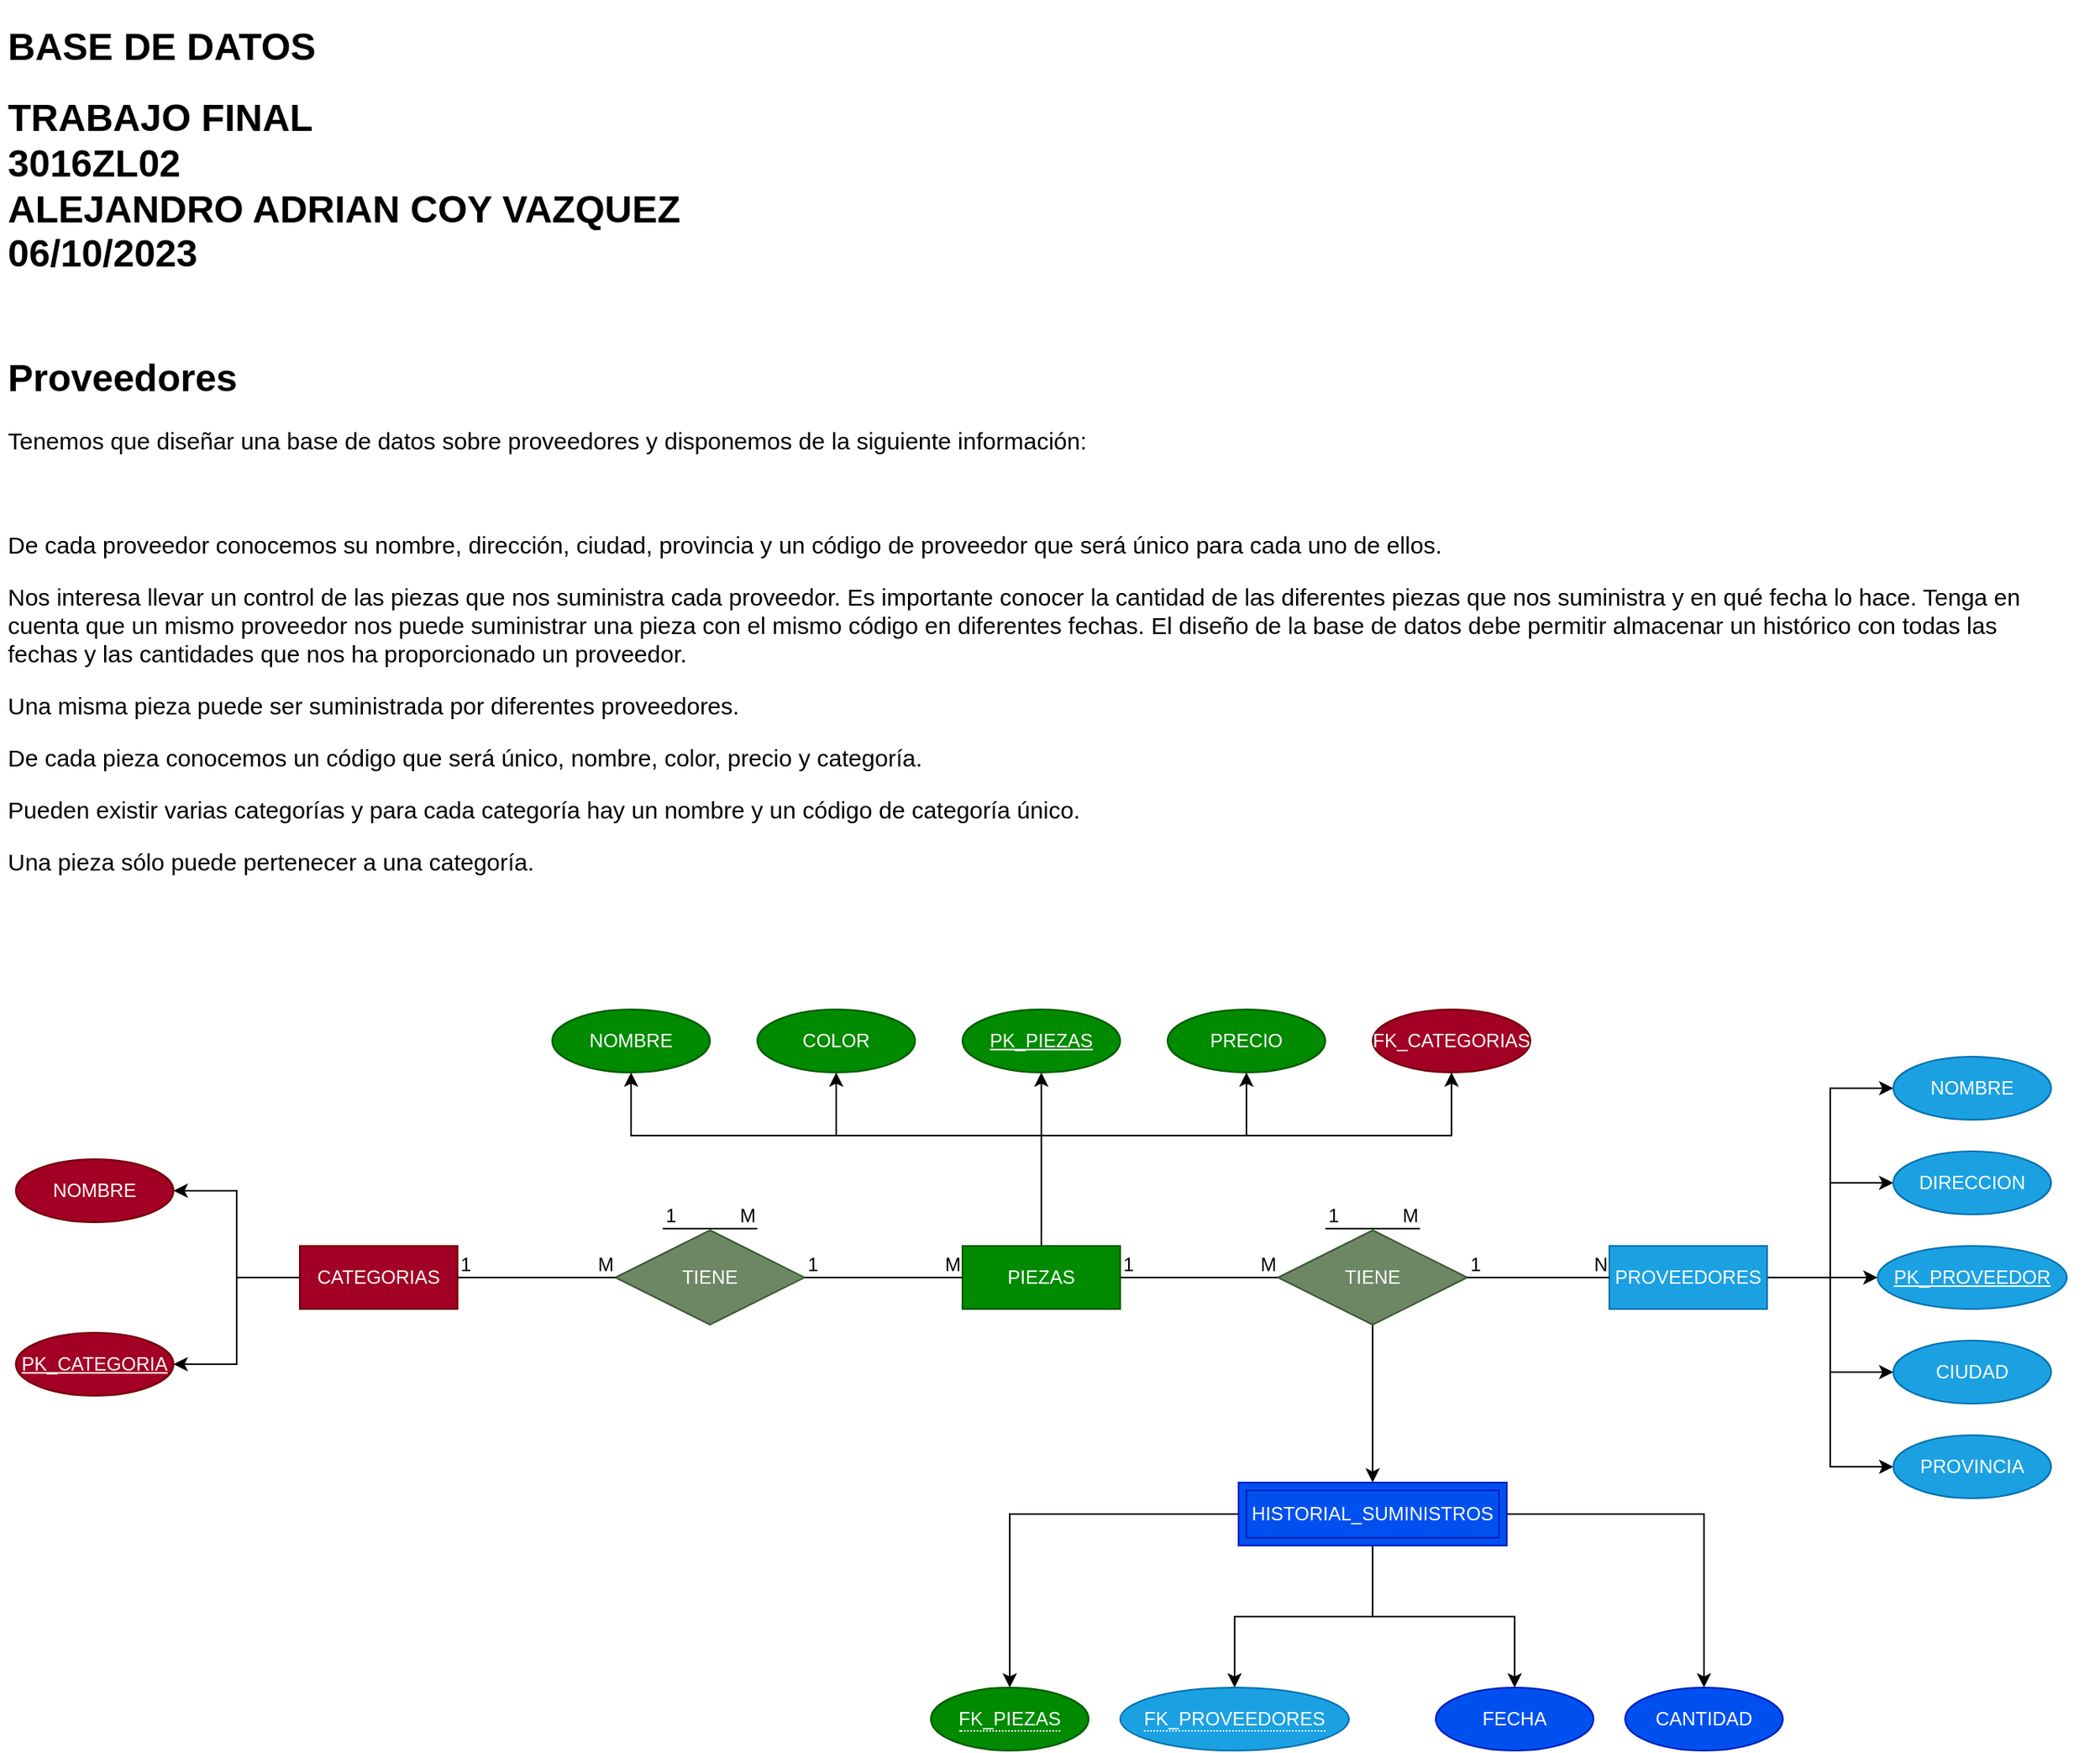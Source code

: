 <mxfile version="22.0.4" type="device">
  <diagram id="PkoqC_BIAvureQsewSMn" name="Página-1">
    <mxGraphModel dx="1002" dy="569" grid="1" gridSize="10" guides="1" tooltips="1" connect="1" arrows="1" fold="1" page="1" pageScale="1" pageWidth="1400" pageHeight="1200" math="0" shadow="0">
      <root>
        <mxCell id="0" />
        <mxCell id="1" parent="0" />
        <mxCell id="NI3Vp7iBlYa6fl24TtDH-1" value="&lt;h1&gt;Proveedores&lt;/h1&gt;&lt;p style=&quot;font-size: 15px;&quot;&gt;&lt;font style=&quot;font-size: 15px;&quot;&gt;&lt;span style=&quot;background-color: initial;&quot;&gt;Tenemos que diseñar una base de datos sobre proveedores y disponemos de la siguiente información:&amp;nbsp;&lt;/span&gt;&lt;br&gt;&lt;/font&gt;&lt;/p&gt;&lt;p style=&quot;font-size: 15px;&quot;&gt;&lt;font style=&quot;font-size: 15px;&quot;&gt;&lt;br&gt;&lt;/font&gt;&lt;/p&gt;&lt;p style=&quot;font-size: 15px;&quot;&gt;&lt;font style=&quot;font-size: 15px;&quot;&gt;De cada proveedor conocemos su nombre, dirección, ciudad, provincia y un código de proveedor que será único para cada uno de ellos.&lt;/font&gt;&lt;/p&gt;&lt;p style=&quot;font-size: 15px;&quot;&gt;&lt;font style=&quot;font-size: 15px;&quot;&gt;Nos interesa llevar un control de las piezas que nos suministra cada proveedor. Es importante conocer la cantidad de las diferentes piezas que nos suministra y en qué fecha lo hace. Tenga en cuenta que un mismo proveedor nos puede suministrar una pieza con el mismo código en diferentes fechas. El diseño de la base de datos debe permitir almacenar un histórico con todas las fechas y las cantidades que nos ha proporcionado un proveedor.&lt;/font&gt;&lt;/p&gt;&lt;p style=&quot;font-size: 15px;&quot;&gt;&lt;font style=&quot;font-size: 15px;&quot;&gt;Una misma pieza puede ser suministrada por diferentes proveedores.&lt;/font&gt;&lt;/p&gt;&lt;p style=&quot;font-size: 15px;&quot;&gt;&lt;font style=&quot;font-size: 15px;&quot;&gt;De cada pieza conocemos un código que será único, nombre, color, precio y categoría.&lt;/font&gt;&lt;/p&gt;&lt;p style=&quot;font-size: 15px;&quot;&gt;&lt;font style=&quot;font-size: 15px;&quot;&gt;Pueden existir varias categorías y para cada categoría hay un nombre y un código de categoría único.&lt;/font&gt;&lt;/p&gt;&lt;p style=&quot;font-size: 15px;&quot;&gt;&lt;font style=&quot;font-size: 15px;&quot;&gt;Una pieza sólo puede pertenecer a una categoría.&lt;/font&gt;&lt;/p&gt;" style="text;html=1;strokeColor=none;fillColor=none;spacing=5;spacingTop=-20;whiteSpace=wrap;overflow=hidden;rounded=0;" parent="1" vertex="1">
          <mxGeometry x="40" y="230" width="1300" height="360" as="geometry" />
        </mxCell>
        <mxCell id="NI3Vp7iBlYa6fl24TtDH-44" style="edgeStyle=orthogonalEdgeStyle;rounded=0;orthogonalLoop=1;jettySize=auto;html=1;entryX=0;entryY=0.5;entryDx=0;entryDy=0;" parent="1" source="NI3Vp7iBlYa6fl24TtDH-2" target="NI3Vp7iBlYa6fl24TtDH-42" edge="1">
          <mxGeometry relative="1" as="geometry" />
        </mxCell>
        <mxCell id="NI3Vp7iBlYa6fl24TtDH-45" style="edgeStyle=orthogonalEdgeStyle;rounded=0;orthogonalLoop=1;jettySize=auto;html=1;entryX=0;entryY=0.5;entryDx=0;entryDy=0;" parent="1" source="NI3Vp7iBlYa6fl24TtDH-2" target="NI3Vp7iBlYa6fl24TtDH-40" edge="1">
          <mxGeometry relative="1" as="geometry" />
        </mxCell>
        <mxCell id="NI3Vp7iBlYa6fl24TtDH-46" style="edgeStyle=orthogonalEdgeStyle;rounded=0;orthogonalLoop=1;jettySize=auto;html=1;entryX=0;entryY=0.5;entryDx=0;entryDy=0;" parent="1" source="NI3Vp7iBlYa6fl24TtDH-2" target="NI3Vp7iBlYa6fl24TtDH-43" edge="1">
          <mxGeometry relative="1" as="geometry" />
        </mxCell>
        <mxCell id="NI3Vp7iBlYa6fl24TtDH-47" style="edgeStyle=orthogonalEdgeStyle;rounded=0;orthogonalLoop=1;jettySize=auto;html=1;entryX=0;entryY=0.5;entryDx=0;entryDy=0;" parent="1" source="NI3Vp7iBlYa6fl24TtDH-2" target="NI3Vp7iBlYa6fl24TtDH-39" edge="1">
          <mxGeometry relative="1" as="geometry" />
        </mxCell>
        <mxCell id="NI3Vp7iBlYa6fl24TtDH-48" style="edgeStyle=orthogonalEdgeStyle;rounded=0;orthogonalLoop=1;jettySize=auto;html=1;entryX=0;entryY=0.5;entryDx=0;entryDy=0;" parent="1" source="NI3Vp7iBlYa6fl24TtDH-2" target="NI3Vp7iBlYa6fl24TtDH-38" edge="1">
          <mxGeometry relative="1" as="geometry" />
        </mxCell>
        <mxCell id="NI3Vp7iBlYa6fl24TtDH-2" value="PROVEEDORES" style="whiteSpace=wrap;html=1;align=center;fillColor=#1ba1e2;fontColor=#ffffff;strokeColor=#006EAF;" parent="1" vertex="1">
          <mxGeometry x="1060" y="800" width="100" height="40" as="geometry" />
        </mxCell>
        <mxCell id="NI3Vp7iBlYa6fl24TtDH-66" style="edgeStyle=orthogonalEdgeStyle;rounded=0;orthogonalLoop=1;jettySize=auto;html=1;entryX=0.5;entryY=1;entryDx=0;entryDy=0;" parent="1" source="NI3Vp7iBlYa6fl24TtDH-3" target="NI3Vp7iBlYa6fl24TtDH-57" edge="1">
          <mxGeometry relative="1" as="geometry" />
        </mxCell>
        <mxCell id="NI3Vp7iBlYa6fl24TtDH-68" style="edgeStyle=orthogonalEdgeStyle;rounded=0;orthogonalLoop=1;jettySize=auto;html=1;entryX=0.5;entryY=1;entryDx=0;entryDy=0;" parent="1" source="NI3Vp7iBlYa6fl24TtDH-3" target="NI3Vp7iBlYa6fl24TtDH-63" edge="1">
          <mxGeometry relative="1" as="geometry">
            <mxPoint x="670" y="570" as="targetPoint" />
            <Array as="points">
              <mxPoint x="700" y="730" />
              <mxPoint x="440" y="730" />
            </Array>
          </mxGeometry>
        </mxCell>
        <mxCell id="NI3Vp7iBlYa6fl24TtDH-69" style="edgeStyle=orthogonalEdgeStyle;rounded=0;orthogonalLoop=1;jettySize=auto;html=1;entryX=0.5;entryY=1;entryDx=0;entryDy=0;" parent="1" source="NI3Vp7iBlYa6fl24TtDH-3" target="NI3Vp7iBlYa6fl24TtDH-62" edge="1">
          <mxGeometry relative="1" as="geometry">
            <Array as="points">
              <mxPoint x="700" y="730" />
              <mxPoint x="570" y="730" />
            </Array>
          </mxGeometry>
        </mxCell>
        <mxCell id="NI3Vp7iBlYa6fl24TtDH-70" style="edgeStyle=orthogonalEdgeStyle;rounded=0;orthogonalLoop=1;jettySize=auto;html=1;entryX=0.5;entryY=1;entryDx=0;entryDy=0;" parent="1" source="NI3Vp7iBlYa6fl24TtDH-3" target="NI3Vp7iBlYa6fl24TtDH-60" edge="1">
          <mxGeometry relative="1" as="geometry">
            <Array as="points">
              <mxPoint x="700" y="730" />
              <mxPoint x="830" y="730" />
            </Array>
          </mxGeometry>
        </mxCell>
        <mxCell id="NI3Vp7iBlYa6fl24TtDH-71" style="edgeStyle=orthogonalEdgeStyle;rounded=0;orthogonalLoop=1;jettySize=auto;html=1;entryX=0.5;entryY=1;entryDx=0;entryDy=0;" parent="1" source="NI3Vp7iBlYa6fl24TtDH-3" target="NI3Vp7iBlYa6fl24TtDH-61" edge="1">
          <mxGeometry relative="1" as="geometry">
            <Array as="points">
              <mxPoint x="700" y="730" />
              <mxPoint x="960" y="730" />
            </Array>
          </mxGeometry>
        </mxCell>
        <mxCell id="NI3Vp7iBlYa6fl24TtDH-3" value="PIEZAS" style="whiteSpace=wrap;html=1;align=center;fillColor=#008a00;fontColor=#ffffff;strokeColor=#005700;" parent="1" vertex="1">
          <mxGeometry x="650" y="800" width="100" height="40" as="geometry" />
        </mxCell>
        <mxCell id="NI3Vp7iBlYa6fl24TtDH-75" style="edgeStyle=orthogonalEdgeStyle;rounded=0;orthogonalLoop=1;jettySize=auto;html=1;entryX=1;entryY=0.5;entryDx=0;entryDy=0;" parent="1" source="NI3Vp7iBlYa6fl24TtDH-4" target="NI3Vp7iBlYa6fl24TtDH-74" edge="1">
          <mxGeometry relative="1" as="geometry" />
        </mxCell>
        <mxCell id="NI3Vp7iBlYa6fl24TtDH-76" style="edgeStyle=orthogonalEdgeStyle;rounded=0;orthogonalLoop=1;jettySize=auto;html=1;entryX=1;entryY=0.5;entryDx=0;entryDy=0;" parent="1" source="NI3Vp7iBlYa6fl24TtDH-4" target="NI3Vp7iBlYa6fl24TtDH-73" edge="1">
          <mxGeometry relative="1" as="geometry" />
        </mxCell>
        <mxCell id="NI3Vp7iBlYa6fl24TtDH-4" value="CATEGORIAS" style="whiteSpace=wrap;html=1;align=center;fillColor=#a20025;fontColor=#ffffff;strokeColor=#6F0000;" parent="1" vertex="1">
          <mxGeometry x="230" y="800" width="100" height="40" as="geometry" />
        </mxCell>
        <mxCell id="NI3Vp7iBlYa6fl24TtDH-6" value="TIENE" style="shape=rhombus;perimeter=rhombusPerimeter;whiteSpace=wrap;html=1;align=center;fillColor=#6d8764;fontColor=#ffffff;strokeColor=#3A5431;" parent="1" vertex="1">
          <mxGeometry x="430" y="790" width="120" height="60" as="geometry" />
        </mxCell>
        <mxCell id="NI3Vp7iBlYa6fl24TtDH-37" style="edgeStyle=orthogonalEdgeStyle;rounded=0;orthogonalLoop=1;jettySize=auto;html=1;entryX=0.5;entryY=0;entryDx=0;entryDy=0;" parent="1" source="NI3Vp7iBlYa6fl24TtDH-7" target="NI3Vp7iBlYa6fl24TtDH-36" edge="1">
          <mxGeometry relative="1" as="geometry" />
        </mxCell>
        <mxCell id="NI3Vp7iBlYa6fl24TtDH-7" value="TIENE" style="shape=rhombus;perimeter=rhombusPerimeter;whiteSpace=wrap;html=1;align=center;fillColor=#6d8764;fontColor=#ffffff;strokeColor=#3A5431;" parent="1" vertex="1">
          <mxGeometry x="850" y="790" width="120" height="60" as="geometry" />
        </mxCell>
        <mxCell id="NI3Vp7iBlYa6fl24TtDH-17" value="" style="endArrow=none;html=1;rounded=0;" parent="1" edge="1">
          <mxGeometry relative="1" as="geometry">
            <mxPoint x="460" y="789" as="sourcePoint" />
            <mxPoint x="520" y="789" as="targetPoint" />
          </mxGeometry>
        </mxCell>
        <mxCell id="NI3Vp7iBlYa6fl24TtDH-18" value="1" style="resizable=0;html=1;whiteSpace=wrap;align=left;verticalAlign=bottom;" parent="NI3Vp7iBlYa6fl24TtDH-17" connectable="0" vertex="1">
          <mxGeometry x="-1" relative="1" as="geometry" />
        </mxCell>
        <mxCell id="NI3Vp7iBlYa6fl24TtDH-19" value="M" style="resizable=0;html=1;whiteSpace=wrap;align=right;verticalAlign=bottom;" parent="NI3Vp7iBlYa6fl24TtDH-17" connectable="0" vertex="1">
          <mxGeometry x="1" relative="1" as="geometry" />
        </mxCell>
        <mxCell id="NI3Vp7iBlYa6fl24TtDH-20" value="" style="endArrow=none;html=1;rounded=0;entryX=0;entryY=0.5;entryDx=0;entryDy=0;exitX=1;exitY=0.5;exitDx=0;exitDy=0;" parent="1" source="NI3Vp7iBlYa6fl24TtDH-3" target="NI3Vp7iBlYa6fl24TtDH-7" edge="1">
          <mxGeometry relative="1" as="geometry">
            <mxPoint x="600" y="750" as="sourcePoint" />
            <mxPoint x="760" y="750" as="targetPoint" />
          </mxGeometry>
        </mxCell>
        <mxCell id="NI3Vp7iBlYa6fl24TtDH-21" value="1" style="resizable=0;html=1;whiteSpace=wrap;align=left;verticalAlign=bottom;" parent="NI3Vp7iBlYa6fl24TtDH-20" connectable="0" vertex="1">
          <mxGeometry x="-1" relative="1" as="geometry" />
        </mxCell>
        <mxCell id="NI3Vp7iBlYa6fl24TtDH-22" value="M" style="resizable=0;html=1;whiteSpace=wrap;align=right;verticalAlign=bottom;" parent="NI3Vp7iBlYa6fl24TtDH-20" connectable="0" vertex="1">
          <mxGeometry x="1" relative="1" as="geometry" />
        </mxCell>
        <mxCell id="NI3Vp7iBlYa6fl24TtDH-23" value="" style="endArrow=none;html=1;rounded=0;exitX=1;exitY=0.5;exitDx=0;exitDy=0;entryX=0;entryY=0.5;entryDx=0;entryDy=0;" parent="1" source="NI3Vp7iBlYa6fl24TtDH-7" target="NI3Vp7iBlYa6fl24TtDH-2" edge="1">
          <mxGeometry relative="1" as="geometry">
            <mxPoint x="960" y="819.47" as="sourcePoint" />
            <mxPoint x="1050" y="819" as="targetPoint" />
          </mxGeometry>
        </mxCell>
        <mxCell id="NI3Vp7iBlYa6fl24TtDH-24" value="1" style="resizable=0;html=1;whiteSpace=wrap;align=left;verticalAlign=bottom;" parent="NI3Vp7iBlYa6fl24TtDH-23" connectable="0" vertex="1">
          <mxGeometry x="-1" relative="1" as="geometry" />
        </mxCell>
        <mxCell id="NI3Vp7iBlYa6fl24TtDH-25" value="N" style="resizable=0;html=1;whiteSpace=wrap;align=right;verticalAlign=bottom;" parent="NI3Vp7iBlYa6fl24TtDH-23" connectable="0" vertex="1">
          <mxGeometry x="1" relative="1" as="geometry" />
        </mxCell>
        <mxCell id="NI3Vp7iBlYa6fl24TtDH-26" value="" style="endArrow=none;html=1;rounded=0;exitX=1;exitY=0.5;exitDx=0;exitDy=0;entryX=0;entryY=0.5;entryDx=0;entryDy=0;" parent="1" source="NI3Vp7iBlYa6fl24TtDH-6" target="NI3Vp7iBlYa6fl24TtDH-3" edge="1">
          <mxGeometry relative="1" as="geometry">
            <mxPoint x="600" y="750" as="sourcePoint" />
            <mxPoint x="760" y="750" as="targetPoint" />
          </mxGeometry>
        </mxCell>
        <mxCell id="NI3Vp7iBlYa6fl24TtDH-27" value="1" style="resizable=0;html=1;whiteSpace=wrap;align=left;verticalAlign=bottom;" parent="NI3Vp7iBlYa6fl24TtDH-26" connectable="0" vertex="1">
          <mxGeometry x="-1" relative="1" as="geometry" />
        </mxCell>
        <mxCell id="NI3Vp7iBlYa6fl24TtDH-28" value="M" style="resizable=0;html=1;whiteSpace=wrap;align=right;verticalAlign=bottom;" parent="NI3Vp7iBlYa6fl24TtDH-26" connectable="0" vertex="1">
          <mxGeometry x="1" relative="1" as="geometry" />
        </mxCell>
        <mxCell id="NI3Vp7iBlYa6fl24TtDH-29" value="" style="endArrow=none;html=1;rounded=0;exitX=1;exitY=0.5;exitDx=0;exitDy=0;entryX=0;entryY=0.5;entryDx=0;entryDy=0;" parent="1" source="NI3Vp7iBlYa6fl24TtDH-4" target="NI3Vp7iBlYa6fl24TtDH-6" edge="1">
          <mxGeometry relative="1" as="geometry">
            <mxPoint x="600" y="750" as="sourcePoint" />
            <mxPoint x="760" y="750" as="targetPoint" />
          </mxGeometry>
        </mxCell>
        <mxCell id="NI3Vp7iBlYa6fl24TtDH-30" value="1" style="resizable=0;html=1;whiteSpace=wrap;align=left;verticalAlign=bottom;" parent="NI3Vp7iBlYa6fl24TtDH-29" connectable="0" vertex="1">
          <mxGeometry x="-1" relative="1" as="geometry" />
        </mxCell>
        <mxCell id="NI3Vp7iBlYa6fl24TtDH-31" value="M" style="resizable=0;html=1;whiteSpace=wrap;align=right;verticalAlign=bottom;" parent="NI3Vp7iBlYa6fl24TtDH-29" connectable="0" vertex="1">
          <mxGeometry x="1" relative="1" as="geometry" />
        </mxCell>
        <mxCell id="NI3Vp7iBlYa6fl24TtDH-33" value="" style="endArrow=none;html=1;rounded=0;" parent="1" edge="1">
          <mxGeometry relative="1" as="geometry">
            <mxPoint x="880" y="789" as="sourcePoint" />
            <mxPoint x="940" y="789" as="targetPoint" />
          </mxGeometry>
        </mxCell>
        <mxCell id="NI3Vp7iBlYa6fl24TtDH-34" value="1" style="resizable=0;html=1;whiteSpace=wrap;align=left;verticalAlign=bottom;" parent="NI3Vp7iBlYa6fl24TtDH-33" connectable="0" vertex="1">
          <mxGeometry x="-1" relative="1" as="geometry" />
        </mxCell>
        <mxCell id="NI3Vp7iBlYa6fl24TtDH-35" value="M" style="resizable=0;html=1;whiteSpace=wrap;align=right;verticalAlign=bottom;" parent="NI3Vp7iBlYa6fl24TtDH-33" connectable="0" vertex="1">
          <mxGeometry x="1" relative="1" as="geometry" />
        </mxCell>
        <mxCell id="NI3Vp7iBlYa6fl24TtDH-53" style="edgeStyle=orthogonalEdgeStyle;rounded=0;orthogonalLoop=1;jettySize=auto;html=1;entryX=0.5;entryY=0;entryDx=0;entryDy=0;" parent="1" source="NI3Vp7iBlYa6fl24TtDH-36" target="NI3Vp7iBlYa6fl24TtDH-49" edge="1">
          <mxGeometry relative="1" as="geometry" />
        </mxCell>
        <mxCell id="NI3Vp7iBlYa6fl24TtDH-54" style="edgeStyle=orthogonalEdgeStyle;rounded=0;orthogonalLoop=1;jettySize=auto;html=1;entryX=0.5;entryY=0;entryDx=0;entryDy=0;" parent="1" source="NI3Vp7iBlYa6fl24TtDH-36" target="NI3Vp7iBlYa6fl24TtDH-52" edge="1">
          <mxGeometry relative="1" as="geometry" />
        </mxCell>
        <mxCell id="NI3Vp7iBlYa6fl24TtDH-55" style="edgeStyle=orthogonalEdgeStyle;rounded=0;orthogonalLoop=1;jettySize=auto;html=1;entryX=0.5;entryY=0;entryDx=0;entryDy=0;" parent="1" source="NI3Vp7iBlYa6fl24TtDH-36" target="NI3Vp7iBlYa6fl24TtDH-50" edge="1">
          <mxGeometry relative="1" as="geometry" />
        </mxCell>
        <mxCell id="NI3Vp7iBlYa6fl24TtDH-56" style="edgeStyle=orthogonalEdgeStyle;rounded=0;orthogonalLoop=1;jettySize=auto;html=1;entryX=0.5;entryY=0;entryDx=0;entryDy=0;" parent="1" source="NI3Vp7iBlYa6fl24TtDH-36" target="NI3Vp7iBlYa6fl24TtDH-51" edge="1">
          <mxGeometry relative="1" as="geometry" />
        </mxCell>
        <mxCell id="NI3Vp7iBlYa6fl24TtDH-36" value="HISTORIAL_SUMINISTROS" style="shape=ext;margin=3;double=1;whiteSpace=wrap;html=1;align=center;fillColor=#0050ef;fontColor=#ffffff;strokeColor=#001DBC;" parent="1" vertex="1">
          <mxGeometry x="825" y="950" width="170" height="40" as="geometry" />
        </mxCell>
        <mxCell id="NI3Vp7iBlYa6fl24TtDH-38" value="PK_PROVEEDOR" style="ellipse;whiteSpace=wrap;html=1;align=center;fontStyle=4;fillColor=#1ba1e2;strokeColor=#006EAF;fontColor=#ffffff;" parent="1" vertex="1">
          <mxGeometry x="1230" y="800" width="120" height="40" as="geometry" />
        </mxCell>
        <mxCell id="NI3Vp7iBlYa6fl24TtDH-39" value="CIUDAD" style="ellipse;whiteSpace=wrap;html=1;align=center;fillColor=#1ba1e2;strokeColor=#006EAF;fontColor=#ffffff;" parent="1" vertex="1">
          <mxGeometry x="1240" y="860" width="100" height="40" as="geometry" />
        </mxCell>
        <mxCell id="NI3Vp7iBlYa6fl24TtDH-40" value="PROVINCIA" style="ellipse;whiteSpace=wrap;html=1;align=center;fillColor=#1ba1e2;strokeColor=#006EAF;fontColor=#ffffff;" parent="1" vertex="1">
          <mxGeometry x="1240" y="920" width="100" height="40" as="geometry" />
        </mxCell>
        <mxCell id="NI3Vp7iBlYa6fl24TtDH-42" value="NOMBRE" style="ellipse;whiteSpace=wrap;html=1;align=center;fillColor=#1ba1e2;strokeColor=#006EAF;fontColor=#ffffff;" parent="1" vertex="1">
          <mxGeometry x="1240" y="680" width="100" height="40" as="geometry" />
        </mxCell>
        <mxCell id="NI3Vp7iBlYa6fl24TtDH-43" value="DIRECCION" style="ellipse;whiteSpace=wrap;html=1;align=center;fillColor=#1ba1e2;strokeColor=#006EAF;fontColor=#ffffff;" parent="1" vertex="1">
          <mxGeometry x="1240" y="740" width="100" height="40" as="geometry" />
        </mxCell>
        <mxCell id="NI3Vp7iBlYa6fl24TtDH-49" value="&lt;span style=&quot;border-bottom: 1px dotted&quot;&gt;FK_PIEZAS&lt;/span&gt;" style="ellipse;whiteSpace=wrap;html=1;align=center;fillColor=#008a00;strokeColor=#005700;fontColor=#ffffff;" parent="1" vertex="1">
          <mxGeometry x="630" y="1080" width="100" height="40" as="geometry" />
        </mxCell>
        <mxCell id="NI3Vp7iBlYa6fl24TtDH-50" value="&lt;span style=&quot;border-bottom: 1px dotted&quot;&gt;FK_PROVEEDORES&lt;/span&gt;" style="ellipse;whiteSpace=wrap;html=1;align=center;fillColor=#1ba1e2;fontColor=#ffffff;strokeColor=#006EAF;" parent="1" vertex="1">
          <mxGeometry x="750" y="1080" width="145" height="40" as="geometry" />
        </mxCell>
        <mxCell id="NI3Vp7iBlYa6fl24TtDH-51" value="FECHA" style="ellipse;whiteSpace=wrap;html=1;align=center;fillColor=#0050ef;strokeColor=#001DBC;fontColor=#ffffff;" parent="1" vertex="1">
          <mxGeometry x="950" y="1080" width="100" height="40" as="geometry" />
        </mxCell>
        <mxCell id="NI3Vp7iBlYa6fl24TtDH-52" value="CANTIDAD" style="ellipse;whiteSpace=wrap;html=1;align=center;fillColor=#0050ef;strokeColor=#001DBC;fontColor=#ffffff;" parent="1" vertex="1">
          <mxGeometry x="1070" y="1080" width="100" height="40" as="geometry" />
        </mxCell>
        <mxCell id="NI3Vp7iBlYa6fl24TtDH-57" value="PK_PIEZAS" style="ellipse;whiteSpace=wrap;html=1;align=center;fontStyle=4;fillColor=#008a00;strokeColor=#005700;fontColor=#ffffff;" parent="1" vertex="1">
          <mxGeometry x="650" y="650" width="100" height="40" as="geometry" />
        </mxCell>
        <mxCell id="NI3Vp7iBlYa6fl24TtDH-60" value="PRECIO" style="ellipse;whiteSpace=wrap;html=1;align=center;fillColor=#008a00;strokeColor=#005700;fontColor=#ffffff;" parent="1" vertex="1">
          <mxGeometry x="780" y="650" width="100" height="40" as="geometry" />
        </mxCell>
        <mxCell id="NI3Vp7iBlYa6fl24TtDH-61" value="FK_CATEGORIAS" style="ellipse;whiteSpace=wrap;html=1;align=center;fillColor=#a20025;strokeColor=#6F0000;fontColor=#ffffff;" parent="1" vertex="1">
          <mxGeometry x="910" y="650" width="100" height="40" as="geometry" />
        </mxCell>
        <mxCell id="NI3Vp7iBlYa6fl24TtDH-62" value="COLOR" style="ellipse;whiteSpace=wrap;html=1;align=center;fillColor=#008a00;strokeColor=#005700;fontColor=#ffffff;" parent="1" vertex="1">
          <mxGeometry x="520" y="650" width="100" height="40" as="geometry" />
        </mxCell>
        <mxCell id="NI3Vp7iBlYa6fl24TtDH-63" value="NOMBRE" style="ellipse;whiteSpace=wrap;html=1;align=center;fillColor=#008a00;strokeColor=#005700;fontColor=#ffffff;" parent="1" vertex="1">
          <mxGeometry x="390" y="650" width="100" height="40" as="geometry" />
        </mxCell>
        <mxCell id="NI3Vp7iBlYa6fl24TtDH-73" value="PK_CATEGORIA" style="ellipse;whiteSpace=wrap;html=1;align=center;fontStyle=4;fillColor=#a20025;strokeColor=#6F0000;fontColor=#ffffff;" parent="1" vertex="1">
          <mxGeometry x="50" y="855" width="100" height="40" as="geometry" />
        </mxCell>
        <mxCell id="NI3Vp7iBlYa6fl24TtDH-74" value="NOMBRE" style="ellipse;whiteSpace=wrap;html=1;align=center;fillColor=#a20025;strokeColor=#6F0000;fontColor=#ffffff;" parent="1" vertex="1">
          <mxGeometry x="50" y="745" width="100" height="40" as="geometry" />
        </mxCell>
        <mxCell id="NI3Vp7iBlYa6fl24TtDH-77" value="&lt;h1&gt;BASE DE DATOS&lt;/h1&gt;&lt;div style=&quot;font-size: 24px;&quot;&gt;&lt;b&gt;TRABAJO FINAL&lt;/b&gt;&lt;/div&gt;&lt;div style=&quot;font-size: 24px;&quot;&gt;&lt;b&gt;3016ZL02&lt;/b&gt;&lt;/div&gt;&lt;div style=&quot;font-size: 24px;&quot;&gt;&lt;b&gt;ALEJANDRO ADRIAN COY VAZQUEZ&lt;/b&gt;&lt;/div&gt;&lt;div style=&quot;font-size: 24px;&quot;&gt;&lt;b&gt;06/10/2023&lt;/b&gt;&lt;/div&gt;" style="text;html=1;strokeColor=none;fillColor=none;spacing=5;spacingTop=-20;whiteSpace=wrap;overflow=hidden;rounded=0;" parent="1" vertex="1">
          <mxGeometry x="40" y="20" width="1330" height="190" as="geometry" />
        </mxCell>
      </root>
    </mxGraphModel>
  </diagram>
</mxfile>
